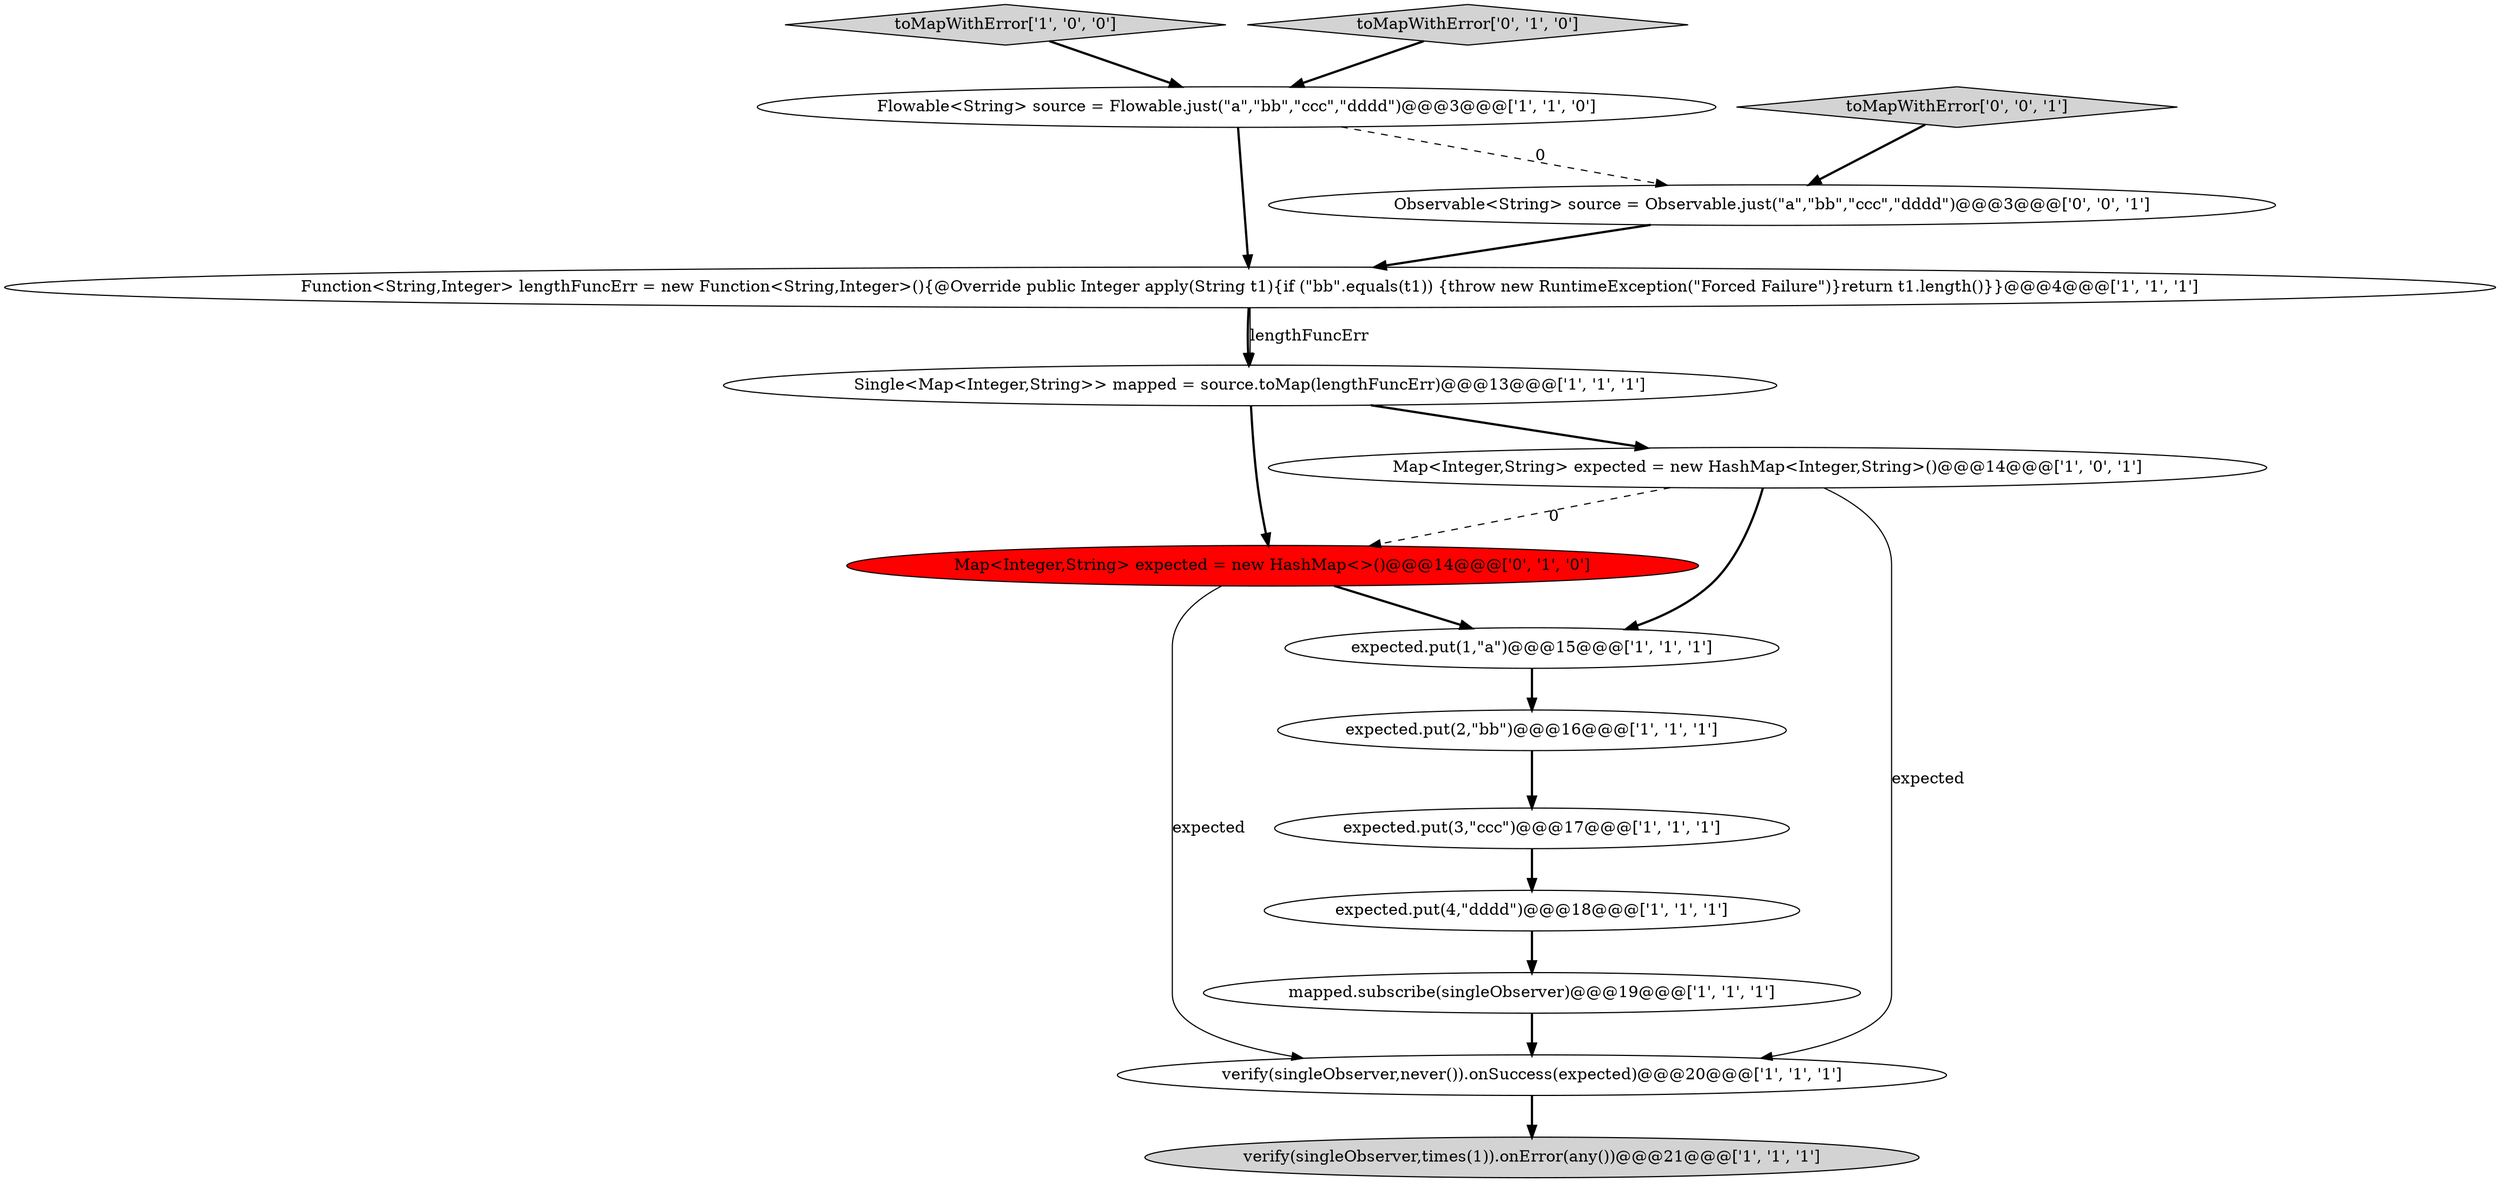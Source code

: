digraph {
9 [style = filled, label = "expected.put(3,\"ccc\")@@@17@@@['1', '1', '1']", fillcolor = white, shape = ellipse image = "AAA0AAABBB1BBB"];
11 [style = filled, label = "expected.put(4,\"dddd\")@@@18@@@['1', '1', '1']", fillcolor = white, shape = ellipse image = "AAA0AAABBB1BBB"];
7 [style = filled, label = "expected.put(2,\"bb\")@@@16@@@['1', '1', '1']", fillcolor = white, shape = ellipse image = "AAA0AAABBB1BBB"];
15 [style = filled, label = "toMapWithError['0', '0', '1']", fillcolor = lightgray, shape = diamond image = "AAA0AAABBB3BBB"];
1 [style = filled, label = "mapped.subscribe(singleObserver)@@@19@@@['1', '1', '1']", fillcolor = white, shape = ellipse image = "AAA0AAABBB1BBB"];
2 [style = filled, label = "expected.put(1,\"a\")@@@15@@@['1', '1', '1']", fillcolor = white, shape = ellipse image = "AAA0AAABBB1BBB"];
6 [style = filled, label = "Flowable<String> source = Flowable.just(\"a\",\"bb\",\"ccc\",\"dddd\")@@@3@@@['1', '1', '0']", fillcolor = white, shape = ellipse image = "AAA0AAABBB1BBB"];
4 [style = filled, label = "Map<Integer,String> expected = new HashMap<Integer,String>()@@@14@@@['1', '0', '1']", fillcolor = white, shape = ellipse image = "AAA0AAABBB1BBB"];
10 [style = filled, label = "toMapWithError['1', '0', '0']", fillcolor = lightgray, shape = diamond image = "AAA0AAABBB1BBB"];
14 [style = filled, label = "Observable<String> source = Observable.just(\"a\",\"bb\",\"ccc\",\"dddd\")@@@3@@@['0', '0', '1']", fillcolor = white, shape = ellipse image = "AAA0AAABBB3BBB"];
8 [style = filled, label = "verify(singleObserver,never()).onSuccess(expected)@@@20@@@['1', '1', '1']", fillcolor = white, shape = ellipse image = "AAA0AAABBB1BBB"];
12 [style = filled, label = "toMapWithError['0', '1', '0']", fillcolor = lightgray, shape = diamond image = "AAA0AAABBB2BBB"];
3 [style = filled, label = "Single<Map<Integer,String>> mapped = source.toMap(lengthFuncErr)@@@13@@@['1', '1', '1']", fillcolor = white, shape = ellipse image = "AAA0AAABBB1BBB"];
5 [style = filled, label = "verify(singleObserver,times(1)).onError(any())@@@21@@@['1', '1', '1']", fillcolor = lightgray, shape = ellipse image = "AAA0AAABBB1BBB"];
0 [style = filled, label = "Function<String,Integer> lengthFuncErr = new Function<String,Integer>(){@Override public Integer apply(String t1){if (\"bb\".equals(t1)) {throw new RuntimeException(\"Forced Failure\")}return t1.length()}}@@@4@@@['1', '1', '1']", fillcolor = white, shape = ellipse image = "AAA0AAABBB1BBB"];
13 [style = filled, label = "Map<Integer,String> expected = new HashMap<>()@@@14@@@['0', '1', '0']", fillcolor = red, shape = ellipse image = "AAA1AAABBB2BBB"];
0->3 [style = bold, label=""];
4->8 [style = solid, label="expected"];
1->8 [style = bold, label=""];
9->11 [style = bold, label=""];
15->14 [style = bold, label=""];
11->1 [style = bold, label=""];
6->0 [style = bold, label=""];
4->2 [style = bold, label=""];
6->14 [style = dashed, label="0"];
13->8 [style = solid, label="expected"];
12->6 [style = bold, label=""];
3->4 [style = bold, label=""];
10->6 [style = bold, label=""];
7->9 [style = bold, label=""];
8->5 [style = bold, label=""];
14->0 [style = bold, label=""];
0->3 [style = solid, label="lengthFuncErr"];
3->13 [style = bold, label=""];
2->7 [style = bold, label=""];
4->13 [style = dashed, label="0"];
13->2 [style = bold, label=""];
}
